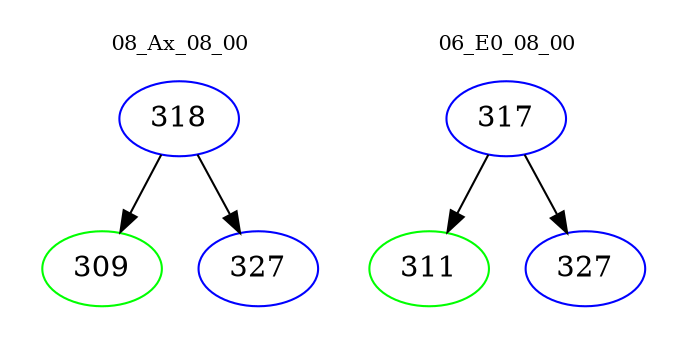 digraph{
subgraph cluster_0 {
color = white
label = "08_Ax_08_00";
fontsize=10;
T0_318 [label="318", color="blue"]
T0_318 -> T0_309 [color="black"]
T0_309 [label="309", color="green"]
T0_318 -> T0_327 [color="black"]
T0_327 [label="327", color="blue"]
}
subgraph cluster_1 {
color = white
label = "06_E0_08_00";
fontsize=10;
T1_317 [label="317", color="blue"]
T1_317 -> T1_311 [color="black"]
T1_311 [label="311", color="green"]
T1_317 -> T1_327 [color="black"]
T1_327 [label="327", color="blue"]
}
}
